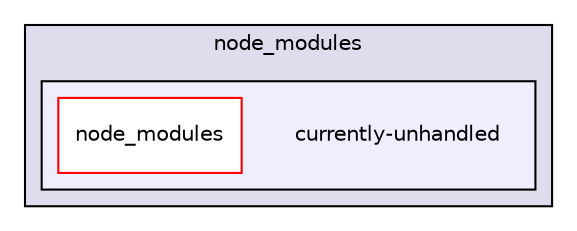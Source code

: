 digraph "gulp-src/node_modules/gulp-concat/node_modules/gulp-util/node_modules/dateformat/node_modules/meow/node_modules/loud-rejection/node_modules/currently-unhandled" {
  compound=true
  node [ fontsize="10", fontname="Helvetica"];
  edge [ labelfontsize="10", labelfontname="Helvetica"];
  subgraph clusterdir_f65025de81e1f0ee8975b1f5b89175f7 {
    graph [ bgcolor="#ddddee", pencolor="black", label="node_modules" fontname="Helvetica", fontsize="10", URL="dir_f65025de81e1f0ee8975b1f5b89175f7.html"]
  subgraph clusterdir_0ea1eee6b0973faaf1c283239c80acfa {
    graph [ bgcolor="#eeeeff", pencolor="black", label="" URL="dir_0ea1eee6b0973faaf1c283239c80acfa.html"];
    dir_0ea1eee6b0973faaf1c283239c80acfa [shape=plaintext label="currently-unhandled"];
    dir_e88a93bd717c3b0bc1c9e5da66375c1d [shape=box label="node_modules" color="red" fillcolor="white" style="filled" URL="dir_e88a93bd717c3b0bc1c9e5da66375c1d.html"];
  }
  }
}
